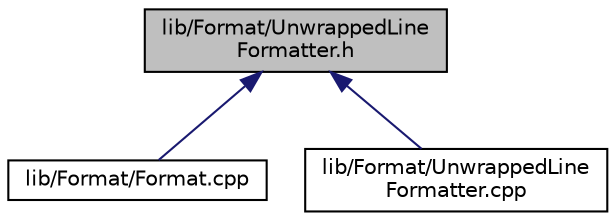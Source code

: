 digraph "lib/Format/UnwrappedLineFormatter.h"
{
 // LATEX_PDF_SIZE
  bgcolor="transparent";
  edge [fontname="Helvetica",fontsize="10",labelfontname="Helvetica",labelfontsize="10"];
  node [fontname="Helvetica",fontsize="10",shape=record];
  Node1 [label="lib/Format/UnwrappedLine\lFormatter.h",height=0.2,width=0.4,color="black", fillcolor="grey75", style="filled", fontcolor="black",tooltip=" "];
  Node1 -> Node2 [dir="back",color="midnightblue",fontsize="10",style="solid",fontname="Helvetica"];
  Node2 [label="lib/Format/Format.cpp",height=0.2,width=0.4,color="black",URL="$Format_8cpp.html",tooltip=" "];
  Node1 -> Node3 [dir="back",color="midnightblue",fontsize="10",style="solid",fontname="Helvetica"];
  Node3 [label="lib/Format/UnwrappedLine\lFormatter.cpp",height=0.2,width=0.4,color="black",URL="$UnwrappedLineFormatter_8cpp.html",tooltip=" "];
}
